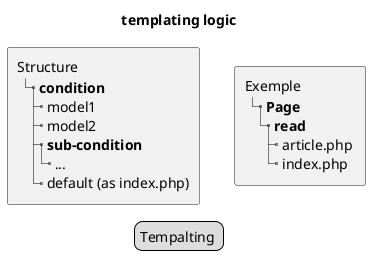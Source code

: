 @startuml
title templating logic

  legend
  Tempalting 
  endlegend

  rectangle Model [
    Structure  
    |_ **condition**
      |_ model1
      |_ model2
      |_ **sub-condition**
        |_ ...
      |_ default (as index.php)
  ]

  rectangle Exemple [
    Exemple  
    |_ **Page**
      |_ **read**
        |_ article.php 
        |_ index.php 
  ]


@enduml